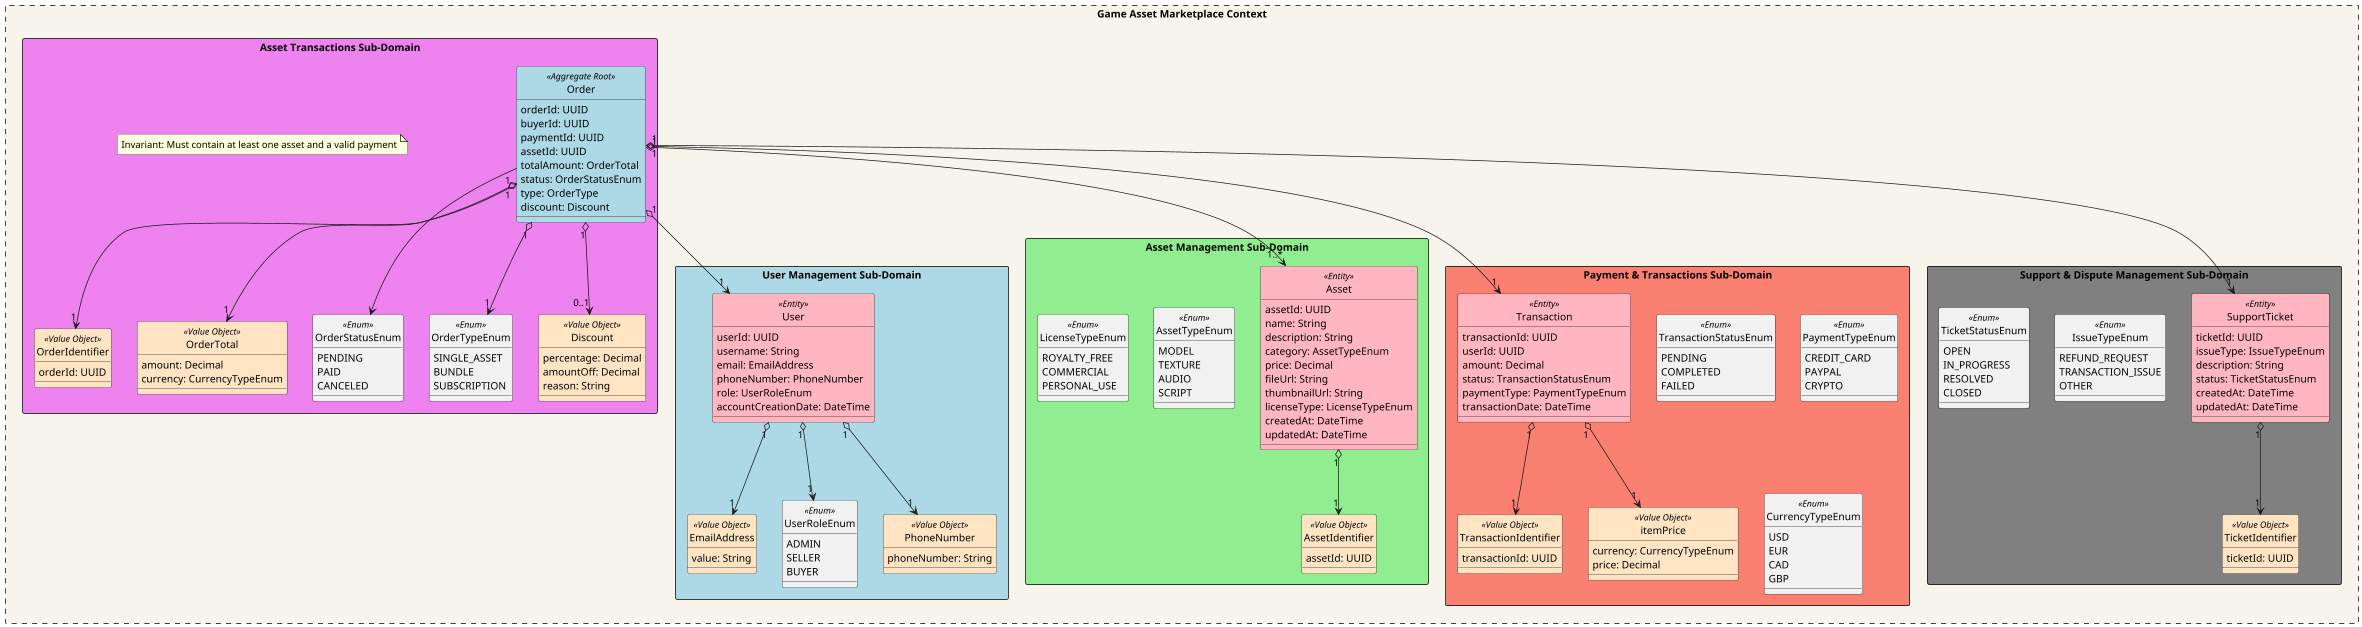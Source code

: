 @startuml
hide circle
top to bottom direction
scale 0.2
!define ENTITY(entityName) class entityName << Entity >>
!define ENUM(enumName) class enumName << Enum >>
!define AGGREGATE(aggregateName) class aggregateName << Aggregate >>
!define AGGREGATE_ROOT(aggregateRootName) class aggregateRootName << Aggregate Root >>
!define VALUE_OBJECT(valueObjectName) class valueObjectName << Value Object >>
!pragma useVerticalIf on
skinparam dpi 350
skinparam packageStyle rectangle
skinparam rectangle {
    BackgroundColor #f7f4eb
    BorderColor Black
}

rectangle "Game Asset Marketplace Context" as BoundedContextMarketplace #line.dashed {

    Package "User Management Sub-Domain" as UserManagement <<Rectangle>> #LightBlue {
       ENTITY(User) #lightpink {
            userId: UUID
            username: String
            email: EmailAddress
            phoneNumber: PhoneNumber
            role: UserRoleEnum
            accountCreationDate: DateTime
        }

       VALUE_OBJECT(EmailAddress) #Bisque {
            value: String
       }

       ENUM(UserRoleEnum) {
            ADMIN
            SELLER
            BUYER
       }

       VALUE_OBJECT(PhoneNumber) #Bisque {
            phoneNumber: String
        }



       User "1" o--> "1" EmailAddress
       User "1" o--> "1" UserRoleEnum
       User "1" o--> "1" PhoneNumber
    }

    Package "Asset Management Sub-Domain" as AssetManagement <<Rectangle>> #LightGreen {
       ENTITY(Asset) #lightpink {
            assetId: UUID
            name: String
            description: String
            category: AssetTypeEnum
            price: Decimal
            fileUrl: String
            thumbnailUrl: String
            licenseType: LicenseTypeEnum
            createdAt: DateTime
            updatedAt: DateTime
        }

       VALUE_OBJECT(AssetIdentifier) #Bisque {
            assetId: UUID
       }

       ENUM(AssetTypeEnum) {
           MODEL
           TEXTURE
           AUDIO
           SCRIPT
       }

       ENUM(LicenseTypeEnum) {
            ROYALTY_FREE
            COMMERCIAL
            PERSONAL_USE
       }

       Asset "1" o--> "1" AssetIdentifier
    }

    Package "Payment & Transactions Sub-Domain" as PaymentTransactions <<Rectangle>> #Salmon {
       ENTITY(Transaction) #lightpink {
            transactionId: UUID
            userId: UUID
            amount: Decimal
            status: TransactionStatusEnum
            paymentType: PaymentTypeEnum
            transactionDate: DateTime
        }

       VALUE_OBJECT(TransactionIdentifier) #Bisque {
            transactionId: UUID
       }

       VALUE_OBJECT(itemPrice) #Bisque {
            currency: CurrencyTypeEnum
            price: Decimal
       }

       ENUM(TransactionStatusEnum) {
            PENDING
            COMPLETED
            FAILED
        }

       ENUM(PaymentTypeEnum) {
            CREDIT_CARD
            PAYPAL
            CRYPTO
        }

       ENUM(CurrencyTypeEnum) {
            USD
            EUR
            CAD
            GBP
       }

       Transaction "1" o--> "1" TransactionIdentifier
       Transaction "1" o--> "1" itemPrice
    }

    Package "Support & Dispute Management Sub-Domain" as SupportDisputes <<Rectangle>> #Grey {
           ENTITY(SupportTicket) #lightpink {
                ticketId: UUID
                issueType: IssueTypeEnum
                description: String
                status: TicketStatusEnum
                createdAt: DateTime
                updatedAt: DateTime
            }

           VALUE_OBJECT(TicketIdentifier) #Bisque {
                ticketId: UUID
           }

           ENUM(IssueTypeEnum) {
                REFUND_REQUEST
                TRANSACTION_ISSUE
                OTHER
           }

           ENUM(TicketStatusEnum) {
                OPEN
                IN_PROGRESS
                RESOLVED
                CLOSED
           }

           SupportTicket "1" o--> "1" TicketIdentifier
        }

    Package "Asset Transactions Sub-Domain" as AssetTransactions <<Rectangle>> #Violet {
        AGGREGATE_ROOT(Order) #lightblue {
            orderId: UUID
            buyerId: UUID
            paymentId: UUID
            assetId: UUID
            totalAmount: OrderTotal
            status: OrderStatusEnum
            type: OrderType
            discount: Discount
        }

        VALUE_OBJECT(OrderIdentifier) #Bisque {
            orderId: UUID
        }

        VALUE_OBJECT(OrderTotal) #Bisque {
            amount: Decimal
            currency: CurrencyTypeEnum
        }

        ENUM(OrderStatusEnum) {
            PENDING
            PAID
            CANCELED
        }

        ENUM(OrderTypeEnum) {
            SINGLE_ASSET
            BUNDLE
            SUBSCRIPTION
        }

        VALUE_OBJECT(Discount) #Bisque {
            percentage: Decimal
            amountOff: Decimal
            reason: String
        }


            note "Invariant: Must contain at least one asset and a valid payment" as Invariant1

        Order "1" o--> "1" OrderIdentifier
        Order "1" o--> "1..*" Asset
         Order "1" o--> "1" SupportTicket
        Order "1" o--> "1" Transaction
        Order "1" o--> "1" User
        Order "1" o--> "1" OrderTotal
        Order --> OrderStatusEnum
        Order "1" o--> "1" OrderTypeEnum
        Order "1" o--> "0..1" Discount
    }


}
@enduml
